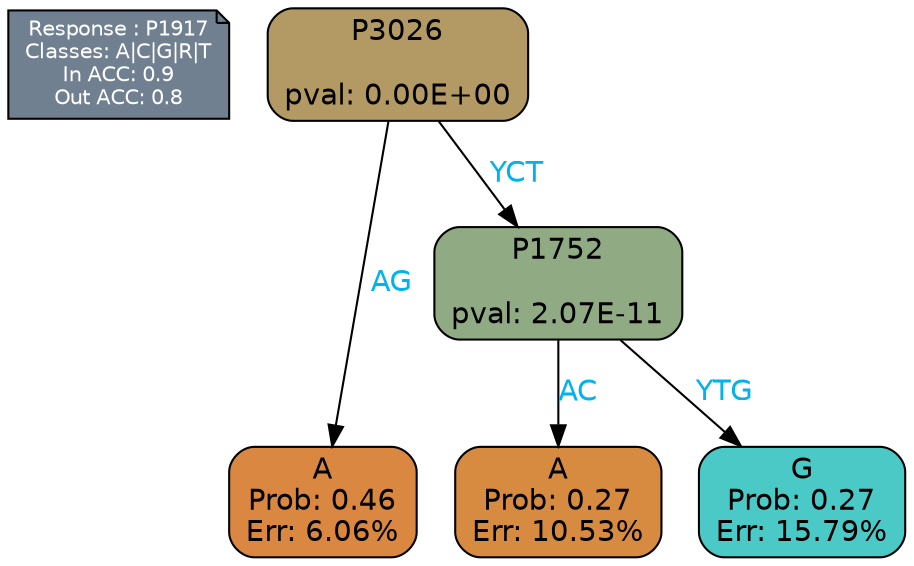 digraph Tree {
node [shape=box, style="filled, rounded", color="black", fontname=helvetica] ;
graph [ranksep=equally, splines=polylines, bgcolor=transparent, dpi=600] ;
edge [fontname=helvetica] ;
LEGEND [label="Response : P1917
Classes: A|C|G|R|T
In ACC: 0.9
Out ACC: 0.8
",shape=note,align=left,style=filled,fillcolor="slategray",fontcolor="white",fontsize=10];1 [label="P3026

pval: 0.00E+00", fillcolor="#b39a64"] ;
2 [label="A
Prob: 0.46
Err: 6.06%", fillcolor="#da8741"] ;
3 [label="P1752

pval: 2.07E-11", fillcolor="#90aa83"] ;
4 [label="A
Prob: 0.27
Err: 10.53%", fillcolor="#d68b40"] ;
5 [label="G
Prob: 0.27
Err: 15.79%", fillcolor="#4bc9c6"] ;
1 -> 2 [label="AG",fontcolor=deepskyblue2] ;
1 -> 3 [label="YCT",fontcolor=deepskyblue2] ;
3 -> 4 [label="AC",fontcolor=deepskyblue2] ;
3 -> 5 [label="YTG",fontcolor=deepskyblue2] ;
{rank = same; 2;4;5;}{rank = same; LEGEND;1;}}